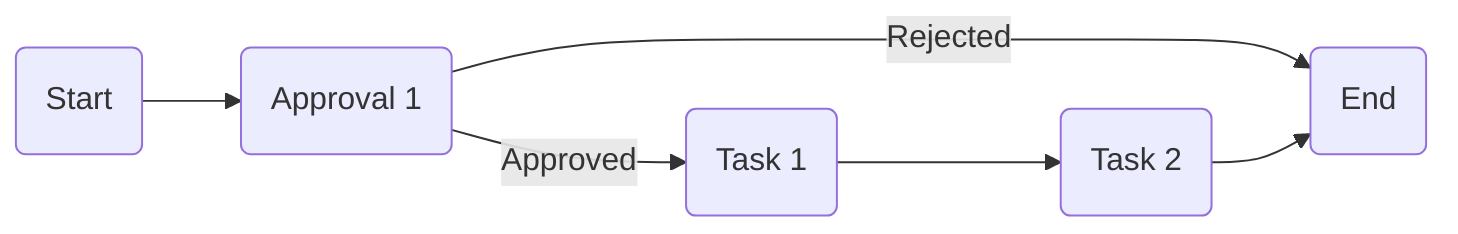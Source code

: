 graph LR
  S0(Start)
  A1(Approval 1)
  T1(Task 1)
  T2(Task 2)
  E0(End)
  
  S0-->A1
  A1--Rejected-->E0
  A1--Approved-->T1
  T1-->T2
  T2-->E0
